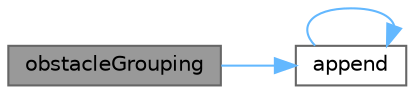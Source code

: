 digraph "obstacleGrouping"
{
 // LATEX_PDF_SIZE
  bgcolor="transparent";
  edge [fontname=Helvetica,fontsize=10,labelfontname=Helvetica,labelfontsize=10];
  node [fontname=Helvetica,fontsize=10,shape=box,height=0.2,width=0.4];
  rankdir="LR";
  Node1 [id="Node000001",label="obstacleGrouping",height=0.2,width=0.4,color="gray40", fillcolor="grey60", style="filled", fontcolor="black",tooltip=" "];
  Node1 -> Node2 [id="edge1_Node000001_Node000002",color="steelblue1",style="solid",tooltip=" "];
  Node2 [id="Node000002",label="append",height=0.2,width=0.4,color="grey40", fillcolor="white", style="filled",URL="$classFoam_1_1PDRlegacy_1_1obstacleGrouping.html#a2a96ab814810b6dcfaa8f37c3d430d0d",tooltip=" "];
  Node2 -> Node2 [id="edge2_Node000002_Node000002",color="steelblue1",style="solid",tooltip=" "];
}
